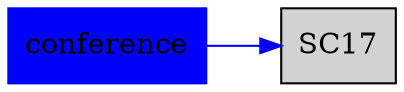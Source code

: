 digraph bettersoftware {
            rankdir = LR;
            ratio = fill;
            node [style=filled];
            node [shape = box];
"conference" [colorscheme="svg" color="blue"];
"conference" ->  "Conference.SC17.md" [colorscheme="svg" color="blue"];
"Conference.SC17.md" [label="SC17" URL="http://bss.parallactic.com/resources/sc17"]
}